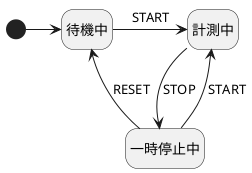 @startuml
'https://plantuml.com/state-diagram

hide empty description

[*] -> 待機中
待機中 -> 計測中: START
計測中 --> 一時停止中: STOP
一時停止中 --> 計測中: START
一時停止中 --> 待機中: RESET
@enduml
